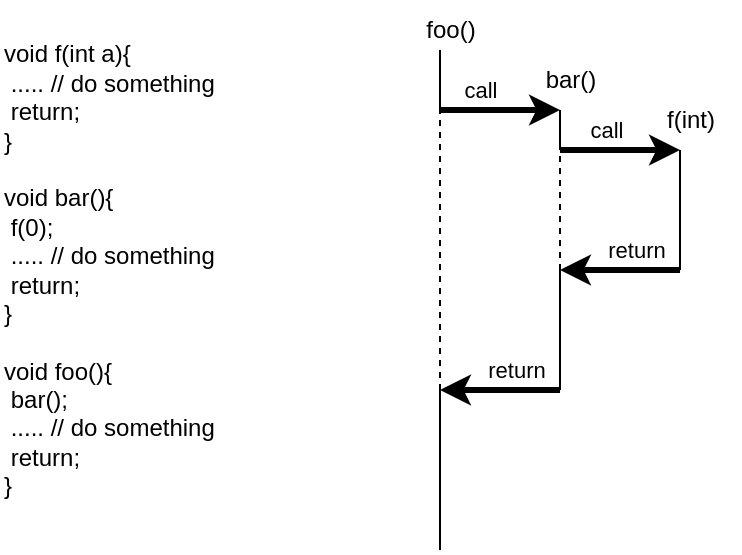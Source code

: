 <mxfile version="20.8.23" type="github">
  <diagram name="Page-1" id="e_iutZrEQ2IzxyGCqt7G">
    <mxGraphModel dx="1434" dy="771" grid="1" gridSize="10" guides="1" tooltips="1" connect="1" arrows="1" fold="1" page="1" pageScale="1" pageWidth="827" pageHeight="1169" math="0" shadow="0">
      <root>
        <mxCell id="0" />
        <mxCell id="1" parent="0" />
        <mxCell id="oyOywGFUje6jyUXUxQqi-10" value="void f(int a){&lt;br&gt;&lt;span style=&quot;&quot;&gt;	&lt;/span&gt;&lt;span style=&quot;white-space: pre;&quot;&gt;	&lt;/span&gt;..... // do something&lt;br&gt;&lt;span style=&quot;&quot;&gt;	&lt;/span&gt;&lt;span style=&quot;white-space: pre;&quot;&gt;	&lt;/span&gt;return;&lt;br&gt;}&lt;br&gt;&lt;br&gt;void bar(){&lt;br&gt;&lt;span style=&quot;&quot;&gt;	&lt;/span&gt;&lt;span style=&quot;white-space: pre;&quot;&gt;	&lt;/span&gt;f(0);&lt;br&gt;&lt;span style=&quot;&quot;&gt;	&lt;/span&gt;&lt;span style=&quot;white-space: pre;&quot;&gt;	&lt;/span&gt;..... // do something&lt;br&gt;&lt;span style=&quot;&quot;&gt;	&lt;/span&gt;&lt;span style=&quot;white-space: pre;&quot;&gt;	&lt;/span&gt;return;&lt;br&gt;}&lt;br&gt;&lt;br&gt;void foo(){&lt;br&gt;&lt;span style=&quot;&quot;&gt;	&lt;/span&gt;&lt;span style=&quot;white-space: pre;&quot;&gt;	&lt;/span&gt;bar();&lt;br&gt;&lt;span style=&quot;white-space: pre;&quot;&gt;	&lt;/span&gt;..... // do something&lt;br&gt;&lt;span style=&quot;&quot;&gt;	&lt;/span&gt;&lt;span style=&quot;white-space: pre;&quot;&gt;	&lt;/span&gt;return;&lt;br&gt;}" style="text;html=1;strokeColor=none;fillColor=none;align=left;verticalAlign=middle;whiteSpace=wrap;rounded=0;" vertex="1" parent="1">
          <mxGeometry x="360" y="190" width="166" height="100" as="geometry" />
        </mxCell>
        <mxCell id="oyOywGFUje6jyUXUxQqi-21" value="" style="group" vertex="1" connectable="0" parent="1">
          <mxGeometry x="560" y="105" width="170" height="275" as="geometry" />
        </mxCell>
        <mxCell id="oyOywGFUje6jyUXUxQqi-1" value="" style="endArrow=none;html=1;rounded=0;" edge="1" parent="oyOywGFUje6jyUXUxQqi-21">
          <mxGeometry width="50" height="50" relative="1" as="geometry">
            <mxPoint x="20" y="55" as="sourcePoint" />
            <mxPoint x="20" y="25" as="targetPoint" />
          </mxGeometry>
        </mxCell>
        <mxCell id="oyOywGFUje6jyUXUxQqi-2" value="" style="endArrow=classic;html=1;rounded=0;labelBorderColor=default;strokeWidth=3;" edge="1" parent="oyOywGFUje6jyUXUxQqi-21">
          <mxGeometry width="50" height="50" relative="1" as="geometry">
            <mxPoint x="20" y="55" as="sourcePoint" />
            <mxPoint x="80" y="55" as="targetPoint" />
          </mxGeometry>
        </mxCell>
        <mxCell id="oyOywGFUje6jyUXUxQqi-11" value="call" style="edgeLabel;html=1;align=center;verticalAlign=middle;resizable=0;points=[];" vertex="1" connectable="0" parent="oyOywGFUje6jyUXUxQqi-2">
          <mxGeometry x="-0.4" y="-3" relative="1" as="geometry">
            <mxPoint x="2" y="-13" as="offset" />
          </mxGeometry>
        </mxCell>
        <mxCell id="oyOywGFUje6jyUXUxQqi-3" value="" style="endArrow=none;html=1;rounded=0;" edge="1" parent="oyOywGFUje6jyUXUxQqi-21">
          <mxGeometry width="50" height="50" relative="1" as="geometry">
            <mxPoint x="80" y="75" as="sourcePoint" />
            <mxPoint x="80" y="55" as="targetPoint" />
          </mxGeometry>
        </mxCell>
        <mxCell id="oyOywGFUje6jyUXUxQqi-4" value="" style="endArrow=classic;html=1;rounded=0;strokeWidth=3;" edge="1" parent="oyOywGFUje6jyUXUxQqi-21">
          <mxGeometry width="50" height="50" relative="1" as="geometry">
            <mxPoint x="80" y="75" as="sourcePoint" />
            <mxPoint x="140" y="75" as="targetPoint" />
          </mxGeometry>
        </mxCell>
        <mxCell id="oyOywGFUje6jyUXUxQqi-12" value="call" style="edgeLabel;html=1;align=center;verticalAlign=middle;resizable=0;points=[];" vertex="1" connectable="0" parent="oyOywGFUje6jyUXUxQqi-4">
          <mxGeometry x="-0.233" y="-1" relative="1" as="geometry">
            <mxPoint y="-11" as="offset" />
          </mxGeometry>
        </mxCell>
        <mxCell id="oyOywGFUje6jyUXUxQqi-5" value="" style="endArrow=none;html=1;rounded=0;" edge="1" parent="oyOywGFUje6jyUXUxQqi-21">
          <mxGeometry width="50" height="50" relative="1" as="geometry">
            <mxPoint x="140" y="135" as="sourcePoint" />
            <mxPoint x="140" y="75" as="targetPoint" />
          </mxGeometry>
        </mxCell>
        <mxCell id="oyOywGFUje6jyUXUxQqi-7" value="" style="endArrow=classic;html=1;rounded=0;strokeWidth=3;" edge="1" parent="oyOywGFUje6jyUXUxQqi-21">
          <mxGeometry width="50" height="50" relative="1" as="geometry">
            <mxPoint x="140" y="135" as="sourcePoint" />
            <mxPoint x="80" y="135" as="targetPoint" />
          </mxGeometry>
        </mxCell>
        <mxCell id="oyOywGFUje6jyUXUxQqi-13" value="return" style="edgeLabel;html=1;align=center;verticalAlign=middle;resizable=0;points=[];" vertex="1" connectable="0" parent="oyOywGFUje6jyUXUxQqi-7">
          <mxGeometry x="-0.267" relative="1" as="geometry">
            <mxPoint y="-10" as="offset" />
          </mxGeometry>
        </mxCell>
        <mxCell id="oyOywGFUje6jyUXUxQqi-8" value="" style="endArrow=none;dashed=1;html=1;rounded=0;" edge="1" parent="oyOywGFUje6jyUXUxQqi-21">
          <mxGeometry width="50" height="50" relative="1" as="geometry">
            <mxPoint x="80" y="135" as="sourcePoint" />
            <mxPoint x="80" y="75" as="targetPoint" />
          </mxGeometry>
        </mxCell>
        <mxCell id="oyOywGFUje6jyUXUxQqi-9" value="" style="endArrow=none;dashed=1;html=1;rounded=0;" edge="1" parent="oyOywGFUje6jyUXUxQqi-21">
          <mxGeometry width="50" height="50" relative="1" as="geometry">
            <mxPoint x="20" y="195" as="sourcePoint" />
            <mxPoint x="20" y="55" as="targetPoint" />
          </mxGeometry>
        </mxCell>
        <mxCell id="oyOywGFUje6jyUXUxQqi-14" value="" style="endArrow=none;html=1;rounded=0;" edge="1" parent="oyOywGFUje6jyUXUxQqi-21">
          <mxGeometry width="50" height="50" relative="1" as="geometry">
            <mxPoint x="80" y="195" as="sourcePoint" />
            <mxPoint x="80" y="135" as="targetPoint" />
          </mxGeometry>
        </mxCell>
        <mxCell id="oyOywGFUje6jyUXUxQqi-15" value="" style="endArrow=classic;html=1;rounded=0;strokeWidth=3;" edge="1" parent="oyOywGFUje6jyUXUxQqi-21">
          <mxGeometry width="50" height="50" relative="1" as="geometry">
            <mxPoint x="80" y="195" as="sourcePoint" />
            <mxPoint x="20" y="195" as="targetPoint" />
          </mxGeometry>
        </mxCell>
        <mxCell id="oyOywGFUje6jyUXUxQqi-16" value="return" style="edgeLabel;html=1;align=center;verticalAlign=middle;resizable=0;points=[];" vertex="1" connectable="0" parent="oyOywGFUje6jyUXUxQqi-15">
          <mxGeometry x="-0.267" relative="1" as="geometry">
            <mxPoint y="-10" as="offset" />
          </mxGeometry>
        </mxCell>
        <mxCell id="oyOywGFUje6jyUXUxQqi-17" value="" style="endArrow=none;html=1;rounded=0;" edge="1" parent="oyOywGFUje6jyUXUxQqi-21">
          <mxGeometry width="50" height="50" relative="1" as="geometry">
            <mxPoint x="20" y="275" as="sourcePoint" />
            <mxPoint x="20" y="195" as="targetPoint" />
          </mxGeometry>
        </mxCell>
        <mxCell id="oyOywGFUje6jyUXUxQqi-18" value="foo()" style="text;html=1;align=center;verticalAlign=middle;resizable=0;points=[];autosize=1;strokeColor=none;fillColor=none;" vertex="1" parent="oyOywGFUje6jyUXUxQqi-21">
          <mxGeometry width="50" height="30" as="geometry" />
        </mxCell>
        <mxCell id="oyOywGFUje6jyUXUxQqi-19" value="bar()" style="text;html=1;align=center;verticalAlign=middle;resizable=0;points=[];autosize=1;strokeColor=none;fillColor=none;" vertex="1" parent="oyOywGFUje6jyUXUxQqi-21">
          <mxGeometry x="60" y="25" width="50" height="30" as="geometry" />
        </mxCell>
        <mxCell id="oyOywGFUje6jyUXUxQqi-20" value="f(int)" style="text;html=1;align=center;verticalAlign=middle;resizable=0;points=[];autosize=1;strokeColor=none;fillColor=none;" vertex="1" parent="oyOywGFUje6jyUXUxQqi-21">
          <mxGeometry x="120" y="45" width="50" height="30" as="geometry" />
        </mxCell>
      </root>
    </mxGraphModel>
  </diagram>
</mxfile>
